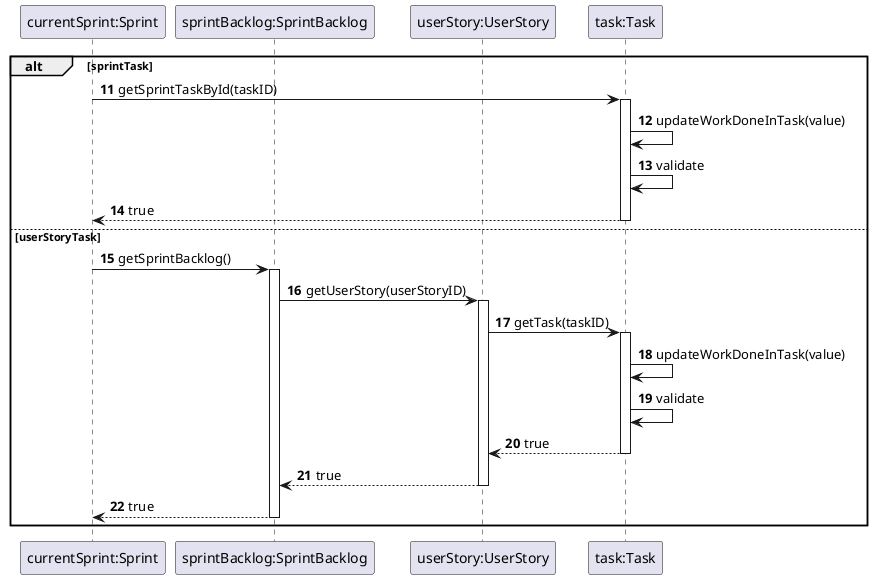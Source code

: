 @startuml
'https://plantuml.com/sequence-diagram

autonumber 11


participant "currentSprint:Sprint" as sprint
participant "sprintBacklog:SprintBacklog" as sb
participant "userStory:UserStory" as us
participant "task:Task" as task


alt sprintTask
sprint -> task : getSprintTaskById(taskID)
activate task
task -> task : updateWorkDoneInTask(value)
task -> task : validate
sprint <-- task: true
else userStoryTask
deactivate task
sprint -> sb: getSprintBacklog()
activate sb
sb -> us: getUserStory(userStoryID)
activate us
us -> task : getTask(taskID)
activate task
task -> task : updateWorkDoneInTask(value)
task -> task : validate
us <-- task: true
deactivate task
sb <-- us : true
deactivate us
sprint <-- sb : true
deactivate sb
end
@enduml